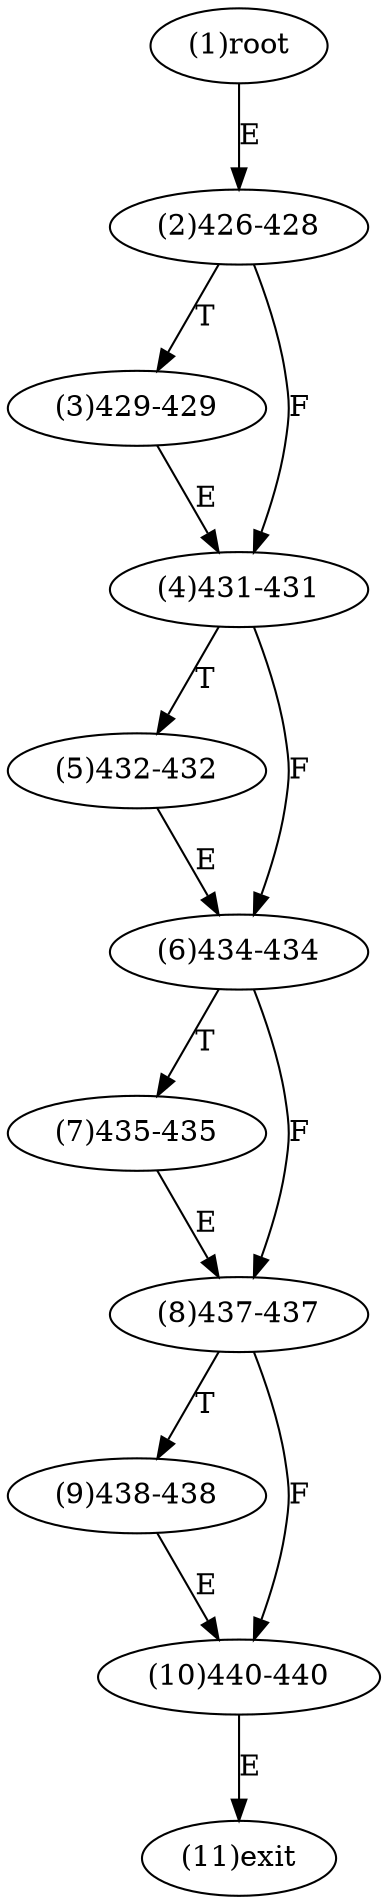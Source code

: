 digraph "" { 
1[ label="(1)root"];
2[ label="(2)426-428"];
3[ label="(3)429-429"];
4[ label="(4)431-431"];
5[ label="(5)432-432"];
6[ label="(6)434-434"];
7[ label="(7)435-435"];
8[ label="(8)437-437"];
9[ label="(9)438-438"];
10[ label="(10)440-440"];
11[ label="(11)exit"];
1->2[ label="E"];
2->4[ label="F"];
2->3[ label="T"];
3->4[ label="E"];
4->6[ label="F"];
4->5[ label="T"];
5->6[ label="E"];
6->8[ label="F"];
6->7[ label="T"];
7->8[ label="E"];
8->10[ label="F"];
8->9[ label="T"];
9->10[ label="E"];
10->11[ label="E"];
}